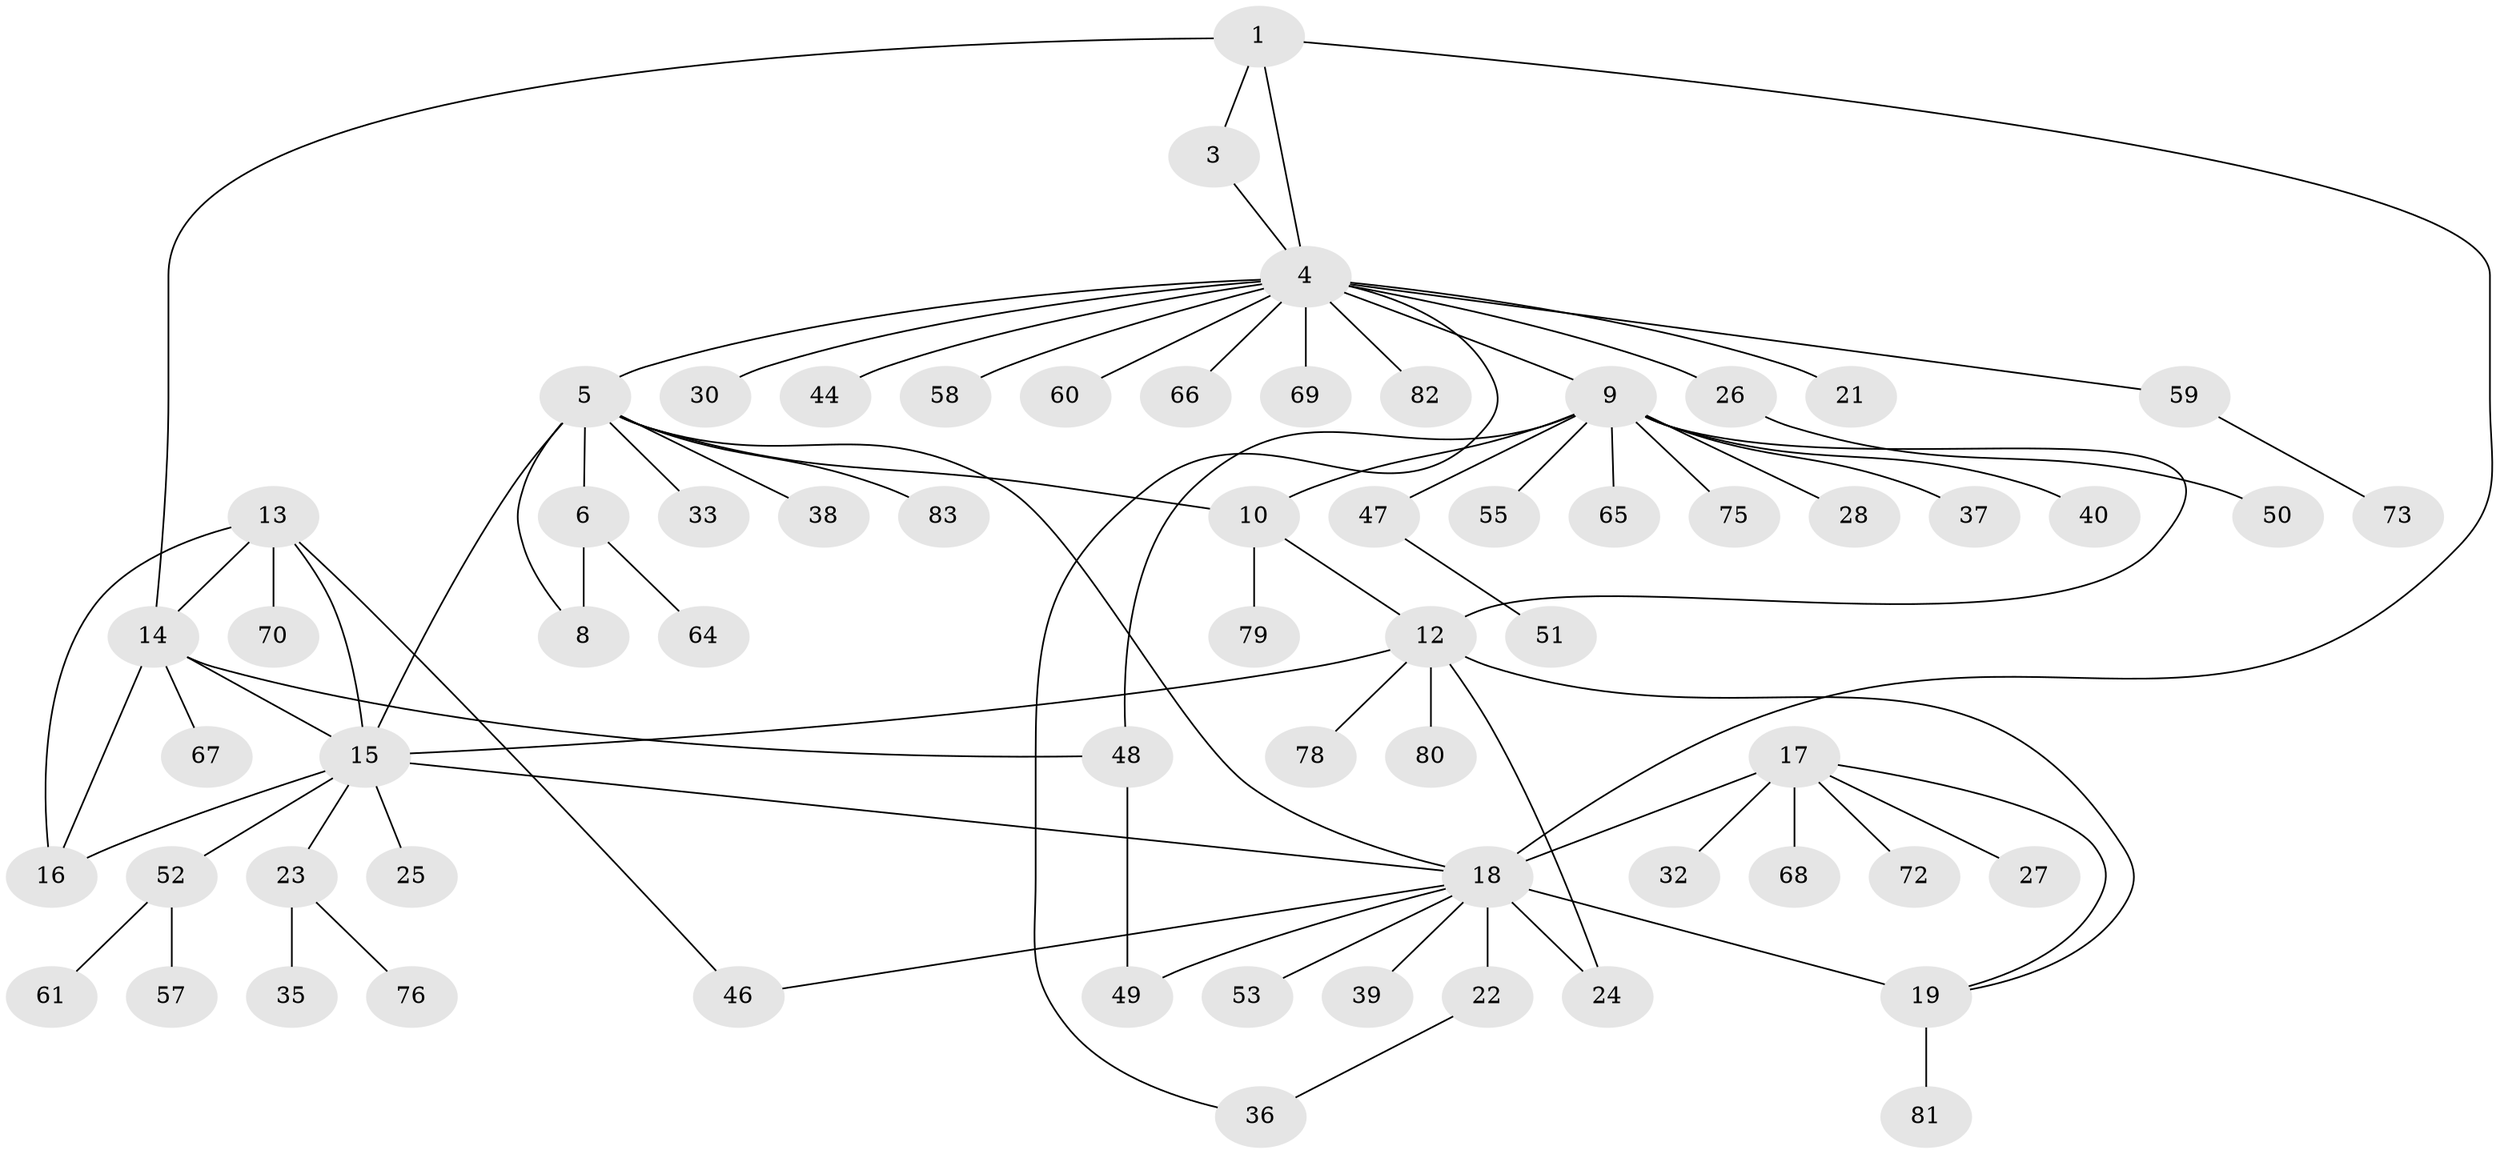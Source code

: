 // Generated by graph-tools (version 1.1) at 2025/52/02/27/25 19:52:18]
// undirected, 65 vertices, 82 edges
graph export_dot {
graph [start="1"]
  node [color=gray90,style=filled];
  1 [super="+2"];
  3;
  4 [super="+54"];
  5 [super="+7"];
  6 [super="+62"];
  8;
  9 [super="+11"];
  10 [super="+29"];
  12 [super="+43"];
  13 [super="+74"];
  14 [super="+63"];
  15 [super="+42"];
  16;
  17 [super="+31"];
  18 [super="+20"];
  19 [super="+71"];
  21;
  22;
  23 [super="+77"];
  24;
  25 [super="+45"];
  26 [super="+34"];
  27;
  28;
  30;
  32;
  33;
  35;
  36 [super="+41"];
  37;
  38;
  39;
  40;
  44;
  46;
  47;
  48 [super="+56"];
  49;
  50;
  51;
  52;
  53;
  55;
  57;
  58;
  59;
  60;
  61;
  64;
  65;
  66;
  67;
  68;
  69;
  70;
  72;
  73;
  75;
  76;
  78;
  79;
  80;
  81;
  82;
  83;
  1 -- 3 [weight=2];
  1 -- 4 [weight=2];
  1 -- 14;
  1 -- 18;
  3 -- 4;
  4 -- 21;
  4 -- 26;
  4 -- 30;
  4 -- 36;
  4 -- 44;
  4 -- 58;
  4 -- 82;
  4 -- 9;
  4 -- 66;
  4 -- 69;
  4 -- 59;
  4 -- 60;
  4 -- 5;
  5 -- 6 [weight=2];
  5 -- 8 [weight=2];
  5 -- 38;
  5 -- 83;
  5 -- 33;
  5 -- 10;
  5 -- 15;
  5 -- 18;
  6 -- 8;
  6 -- 64;
  9 -- 10 [weight=2];
  9 -- 12 [weight=2];
  9 -- 37;
  9 -- 40;
  9 -- 47;
  9 -- 55;
  9 -- 65;
  9 -- 75;
  9 -- 48;
  9 -- 28;
  10 -- 12;
  10 -- 79;
  12 -- 15;
  12 -- 19;
  12 -- 24;
  12 -- 78;
  12 -- 80;
  13 -- 14;
  13 -- 15;
  13 -- 16;
  13 -- 46;
  13 -- 70;
  14 -- 15;
  14 -- 16;
  14 -- 48;
  14 -- 67;
  15 -- 16;
  15 -- 23;
  15 -- 25;
  15 -- 52;
  15 -- 18;
  17 -- 18 [weight=2];
  17 -- 19;
  17 -- 27;
  17 -- 68;
  17 -- 32;
  17 -- 72;
  18 -- 19 [weight=2];
  18 -- 22;
  18 -- 39;
  18 -- 46;
  18 -- 49;
  18 -- 53;
  18 -- 24;
  19 -- 81;
  22 -- 36;
  23 -- 35;
  23 -- 76;
  26 -- 50;
  47 -- 51;
  48 -- 49;
  52 -- 57;
  52 -- 61;
  59 -- 73;
}
